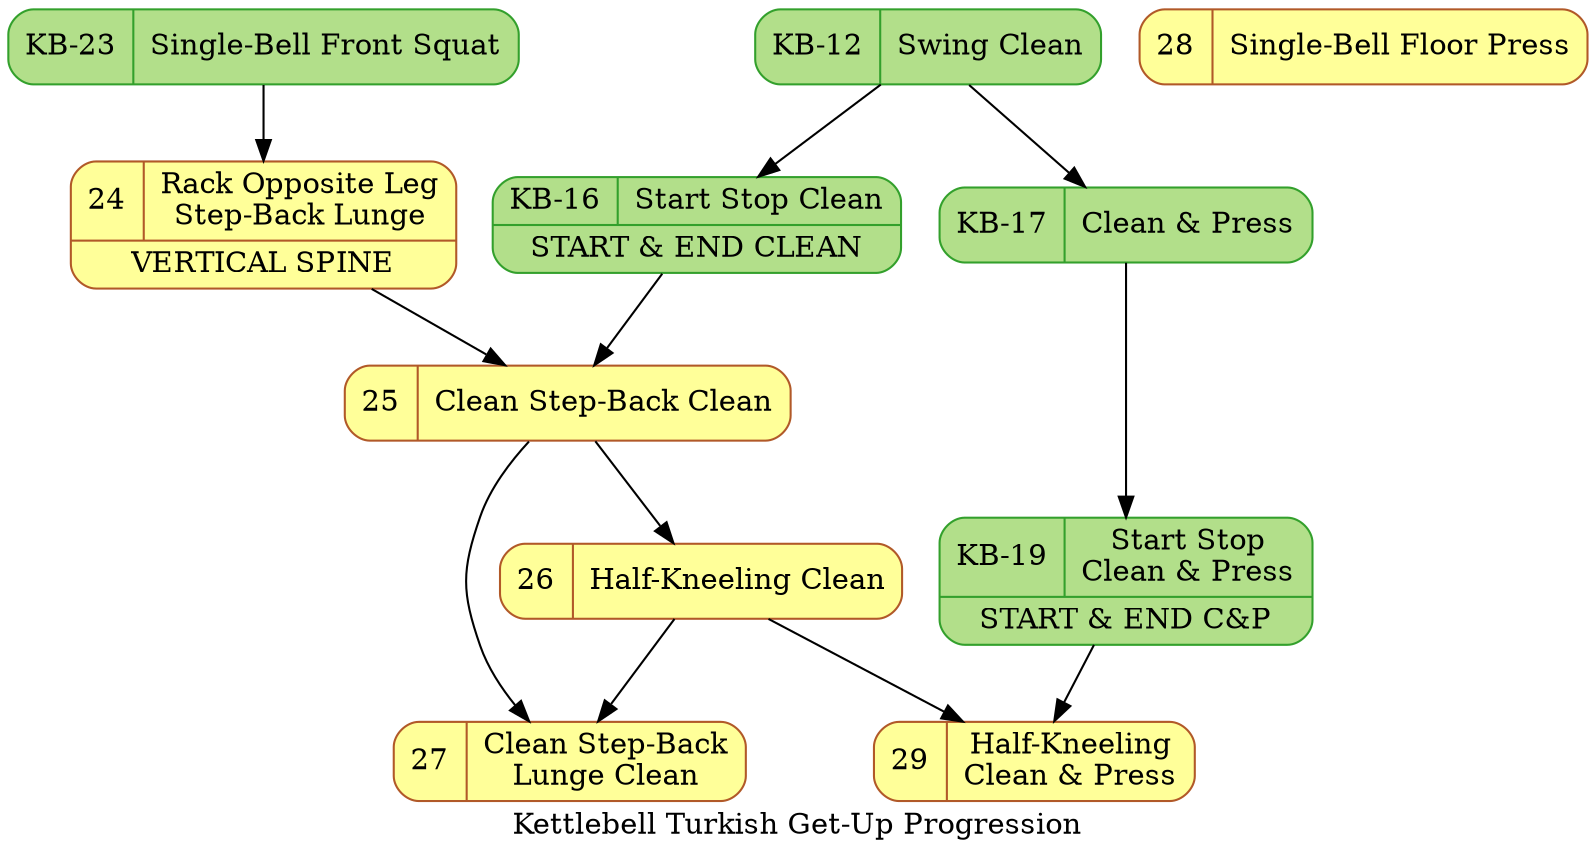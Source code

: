 digraph kb_progression {
  // Kettlebell Turkish Get-Up Progression Diagram © 2023
  // by dznz using knowledge from Mark Wildman is licensed
  // under CC BY-NC-SA 4.0 
  // http://creativecommons.org/licenses/by-nc-sa/4.0/
  label="Kettlebell Turkish Get-Up Progression"
  node [colorscheme="paired12"]
  node [shape=record]
  node [style="rounded,filled"]
  node [color=12, fillcolor=11]

  subgraph pre {
    node [color=4, fillcolor=3]
    mov_racksquat
    mov_cap, mov_startstopcap
    mov_clean, mov_startstopclean
  }
  
  // Precursor drills 
  mov_clean [label="KB-12|Swing Clean" URL="https://www.youtube.com/watch?v=_nIsSXWs5iU&list=PLk4oYPJ7TXKhX8YqA2AVrfgs_pEF6p7KA&index=12"]
  mov_startstopclean [label="{{KB-16|Start Stop Clean}|START & END CLEAN}" URL="https://www.youtube.com/watch?v=XbK3jxI0WNQ&list=PLk4oYPJ7TXKhX8YqA2AVrfgs_pEF6p7KA&index=16"]
  mov_cap [label="KB-17|Clean & Press" URL="https://www.youtube.com/watch?v=SSxB3m5qRas&list=PLk4oYPJ7TXKhX8YqA2AVrfgs_pEF6p7KA&index=17"]
  mov_startstopcap [label="{{KB-19|Start Stop\nClean & Press}|START & END C&P}" URL="https://www.youtube.com/watch?v=dSj3kqbuois&list=PLk4oYPJ7TXKhX8YqA2AVrfgs_pEF6p7KA&index=19"]
  mov_racksquat [label="{{KB-23|Single-Bell Front Squat}}" URL="https://www.youtube.com/watch?v=KTDVl0Lkdc4&list=PLk4oYPJ7TXKhX8YqA2AVrfgs_pEF6p7KA&index=23"]

  mov_racklunge [label="{{24|Rack Opposite Leg\nStep-Back Lunge}|VERTICAL SPINE}" URL="https://www.youtube.com/watch?v=KTDVl0Lkdc4&list=PLk4oYPJ7TXKhX8YqA2AVrfgs_pEF6p7KA&index=24"]
  mov_clean2sblunge [label="{{25|Clean Step-Back Clean}}" URL="https://www.youtube.com/watch?v=KTDVl0Lkdc4&list=PLk4oYPJ7TXKhX8YqA2AVrfgs_pEF6p7KA&index=25"]
  mov_halfkneelclean [label="{{26|Half-Kneeling Clean}}" URL="https://www.youtube.com/watch?v=KTDVl0Lkdc4&list=PLk4oYPJ7TXKhX8YqA2AVrfgs_pEF6p7KA&index=26"]
  mov_cleansblungeclean [label="{{27|Clean Step-Back\nLunge Clean}}" URL="https://www.youtube.com/watch?v=KTDVl0Lkdc4&list=PLk4oYPJ7TXKhX8YqA2AVrfgs_pEF6p7KA&index=27"]
  mov_floorpress [label="{{28|Single-Bell Floor Press}}" URL="https://www.youtube.com/watch?v=KTDVl0Lkdc4&list=PLk4oYPJ7TXKhX8YqA2AVrfgs_pEF6p7KA&index=28"]
  mov_halfkneelcap [label="{{29|Half-Kneeling\nClean & Press}}" URL="https://www.youtube.com/watch?v=KTDVl0Lkdc4&list=PLk4oYPJ7TXKhX8YqA2AVrfgs_pEF6p7KA&index=29"]

  mov_clean -> mov_startstopclean;
  mov_clean -> mov_cap;
  mov_cap -> mov_startstopcap;
  mov_racksquat -> mov_racklunge;
  mov_racklunge -> mov_clean2sblunge;
  mov_startstopclean -> mov_clean2sblunge;
  mov_clean2sblunge -> mov_halfkneelclean;
  mov_clean2sblunge -> mov_cleansblungeclean;
  mov_halfkneelclean -> mov_cleansblungeclean;
  mov_startstopcap -> mov_halfkneelcap;
  mov_halfkneelclean -> mov_halfkneelcap;
}
